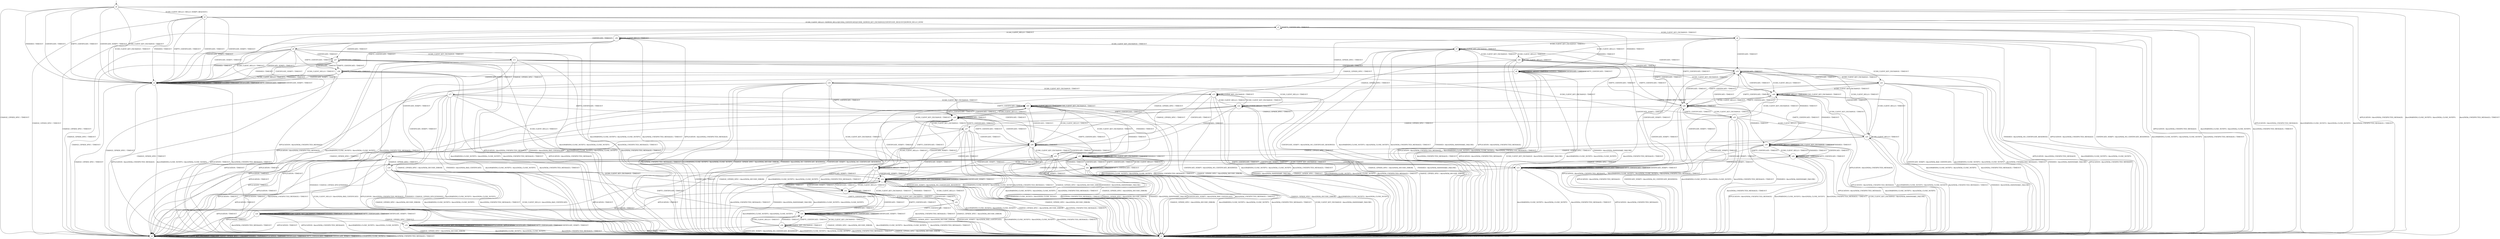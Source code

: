 digraph g {

	s0 [shape="circle" label="s0"];
	s1 [shape="circle" label="s1"];
	s2 [shape="circle" label="s2"];
	s3 [shape="circle" label="s3"];
	s4 [shape="circle" label="s4"];
	s5 [shape="circle" label="s5"];
	s6 [shape="circle" label="s6"];
	s7 [shape="circle" label="s7"];
	s8 [shape="circle" label="s8"];
	s9 [shape="circle" label="s9"];
	s10 [shape="circle" label="s10"];
	s11 [shape="circle" label="s11"];
	s12 [shape="circle" label="s12"];
	s13 [shape="circle" label="s13"];
	s14 [shape="circle" label="s14"];
	s15 [shape="circle" label="s15"];
	s16 [shape="circle" label="s16"];
	s17 [shape="circle" label="s17"];
	s18 [shape="circle" label="s18"];
	s19 [shape="circle" label="s19"];
	s20 [shape="circle" label="s20"];
	s21 [shape="circle" label="s21"];
	s22 [shape="circle" label="s22"];
	s23 [shape="circle" label="s23"];
	s24 [shape="circle" label="s24"];
	s25 [shape="circle" label="s25"];
	s26 [shape="circle" label="s26"];
	s27 [shape="circle" label="s27"];
	s28 [shape="circle" label="s28"];
	s29 [shape="circle" label="s29"];
	s30 [shape="circle" label="s30"];
	s31 [shape="circle" label="s31"];
	s32 [shape="circle" label="s32"];
	s33 [shape="circle" label="s33"];
	s34 [shape="circle" label="s34"];
	s35 [shape="circle" label="s35"];
	s36 [shape="circle" label="s36"];
	s37 [shape="circle" label="s37"];
	s38 [shape="circle" label="s38"];
	s39 [shape="circle" label="s39"];
	s40 [shape="circle" label="s40"];
	s41 [shape="circle" label="s41"];
	s42 [shape="circle" label="s42"];
	s43 [shape="circle" label="s43"];
	s44 [shape="circle" label="s44"];
	s0 -> s3 [label="ECDH_CLIENT_HELLO / HELLO_VERIFY_REQUEST+"];
	s0 -> s2 [label="ECDH_CLIENT_KEY_EXCHANGE / TIMEOUT"];
	s0 -> s4 [label="CHANGE_CIPHER_SPEC / TIMEOUT"];
	s0 -> s2 [label="FINISHED / TIMEOUT"];
	s0 -> s1 [label="APPLICATION / Alert(FATAL,UNEXPECTED_MESSAGE)"];
	s0 -> s2 [label="CERTIFICATE / TIMEOUT"];
	s0 -> s2 [label="EMPTY_CERTIFICATE / TIMEOUT"];
	s0 -> s2 [label="CERTIFICATE_VERIFY / TIMEOUT"];
	s0 -> s1 [label="Alert(WARNING,CLOSE_NOTIFY) / Alert(FATAL,CLOSE_NOTIFY)"];
	s0 -> s1 [label="Alert(FATAL,UNEXPECTED_MESSAGE) / TIMEOUT"];
	s1 -> s1 [label="ECDH_CLIENT_HELLO / SOCKET_CLOSED"];
	s1 -> s1 [label="ECDH_CLIENT_KEY_EXCHANGE / SOCKET_CLOSED"];
	s1 -> s1 [label="CHANGE_CIPHER_SPEC / SOCKET_CLOSED"];
	s1 -> s1 [label="FINISHED / SOCKET_CLOSED"];
	s1 -> s1 [label="APPLICATION / SOCKET_CLOSED"];
	s1 -> s1 [label="CERTIFICATE / SOCKET_CLOSED"];
	s1 -> s1 [label="EMPTY_CERTIFICATE / SOCKET_CLOSED"];
	s1 -> s1 [label="CERTIFICATE_VERIFY / SOCKET_CLOSED"];
	s1 -> s1 [label="Alert(WARNING,CLOSE_NOTIFY) / SOCKET_CLOSED"];
	s1 -> s1 [label="Alert(FATAL,UNEXPECTED_MESSAGE) / SOCKET_CLOSED"];
	s2 -> s2 [label="ECDH_CLIENT_HELLO / TIMEOUT"];
	s2 -> s2 [label="ECDH_CLIENT_KEY_EXCHANGE / TIMEOUT"];
	s2 -> s4 [label="CHANGE_CIPHER_SPEC / TIMEOUT"];
	s2 -> s2 [label="FINISHED / TIMEOUT"];
	s2 -> s1 [label="APPLICATION / Alert(FATAL,UNEXPECTED_MESSAGE)"];
	s2 -> s2 [label="CERTIFICATE / TIMEOUT"];
	s2 -> s2 [label="EMPTY_CERTIFICATE / TIMEOUT"];
	s2 -> s2 [label="CERTIFICATE_VERIFY / TIMEOUT"];
	s2 -> s1 [label="Alert(WARNING,CLOSE_NOTIFY) / Alert(FATAL,CLOSE_NOTIFY)"];
	s2 -> s1 [label="Alert(FATAL,UNEXPECTED_MESSAGE) / TIMEOUT"];
	s3 -> s5 [label="ECDH_CLIENT_HELLO / SERVER_HELLO|ECDSA_CERTIFICATE|ECDHE_SERVER_KEY_EXCHANGE|CERTIFICATE_REQUEST|SERVER_HELLO_DONE"];
	s3 -> s2 [label="ECDH_CLIENT_KEY_EXCHANGE / TIMEOUT"];
	s3 -> s4 [label="CHANGE_CIPHER_SPEC / TIMEOUT"];
	s3 -> s2 [label="FINISHED / TIMEOUT"];
	s3 -> s1 [label="APPLICATION / Alert(FATAL,UNEXPECTED_MESSAGE)"];
	s3 -> s2 [label="CERTIFICATE / TIMEOUT"];
	s3 -> s2 [label="EMPTY_CERTIFICATE / TIMEOUT"];
	s3 -> s2 [label="CERTIFICATE_VERIFY / TIMEOUT"];
	s3 -> s1 [label="Alert(WARNING,CLOSE_NOTIFY) / Alert(FATAL,CLOSE_NOTIFY)"];
	s3 -> s1 [label="Alert(FATAL,UNEXPECTED_MESSAGE) / TIMEOUT"];
	s4 -> s4 [label="ECDH_CLIENT_HELLO / TIMEOUT"];
	s4 -> s4 [label="ECDH_CLIENT_KEY_EXCHANGE / TIMEOUT"];
	s4 -> s4 [label="CHANGE_CIPHER_SPEC / TIMEOUT"];
	s4 -> s4 [label="FINISHED / TIMEOUT"];
	s4 -> s4 [label="APPLICATION / TIMEOUT"];
	s4 -> s4 [label="CERTIFICATE / TIMEOUT"];
	s4 -> s4 [label="EMPTY_CERTIFICATE / TIMEOUT"];
	s4 -> s4 [label="CERTIFICATE_VERIFY / TIMEOUT"];
	s4 -> s4 [label="Alert(WARNING,CLOSE_NOTIFY) / TIMEOUT"];
	s4 -> s4 [label="Alert(FATAL,UNEXPECTED_MESSAGE) / TIMEOUT"];
	s5 -> s36 [label="ECDH_CLIENT_HELLO / TIMEOUT"];
	s5 -> s6 [label="ECDH_CLIENT_KEY_EXCHANGE / TIMEOUT"];
	s5 -> s4 [label="CHANGE_CIPHER_SPEC / TIMEOUT"];
	s5 -> s8 [label="FINISHED / TIMEOUT"];
	s5 -> s1 [label="APPLICATION / Alert(FATAL,UNEXPECTED_MESSAGE)"];
	s5 -> s9 [label="CERTIFICATE / TIMEOUT"];
	s5 -> s5 [label="EMPTY_CERTIFICATE / TIMEOUT"];
	s5 -> s2 [label="CERTIFICATE_VERIFY / TIMEOUT"];
	s5 -> s1 [label="Alert(WARNING,CLOSE_NOTIFY) / Alert(FATAL,CLOSE_NOTIFY)"];
	s5 -> s1 [label="Alert(FATAL,UNEXPECTED_MESSAGE) / TIMEOUT"];
	s6 -> s20 [label="ECDH_CLIENT_HELLO / TIMEOUT"];
	s6 -> s7 [label="ECDH_CLIENT_KEY_EXCHANGE / TIMEOUT"];
	s6 -> s16 [label="CHANGE_CIPHER_SPEC / TIMEOUT"];
	s6 -> s1 [label="FINISHED / Alert(FATAL,NO_CERTIFICATE_RESERVED)"];
	s6 -> s1 [label="APPLICATION / Alert(FATAL,UNEXPECTED_MESSAGE)"];
	s6 -> s10 [label="CERTIFICATE / TIMEOUT"];
	s6 -> s26 [label="EMPTY_CERTIFICATE / TIMEOUT"];
	s6 -> s1 [label="CERTIFICATE_VERIFY / Alert(FATAL,NO_CERTIFICATE_RESERVED)"];
	s6 -> s1 [label="Alert(WARNING,CLOSE_NOTIFY) / Alert(FATAL,CLOSE_NOTIFY)"];
	s6 -> s1 [label="Alert(FATAL,UNEXPECTED_MESSAGE) / TIMEOUT"];
	s7 -> s20 [label="ECDH_CLIENT_HELLO / TIMEOUT"];
	s7 -> s7 [label="ECDH_CLIENT_KEY_EXCHANGE / TIMEOUT"];
	s7 -> s15 [label="CHANGE_CIPHER_SPEC / TIMEOUT"];
	s7 -> s1 [label="FINISHED / Alert(FATAL,HANDSHAKE_FAILURE)"];
	s7 -> s1 [label="APPLICATION / Alert(FATAL,UNEXPECTED_MESSAGE)"];
	s7 -> s10 [label="CERTIFICATE / TIMEOUT"];
	s7 -> s26 [label="EMPTY_CERTIFICATE / TIMEOUT"];
	s7 -> s1 [label="CERTIFICATE_VERIFY / Alert(FATAL,NO_CERTIFICATE_RESERVED)"];
	s7 -> s1 [label="Alert(WARNING,CLOSE_NOTIFY) / Alert(FATAL,CLOSE_NOTIFY)"];
	s7 -> s1 [label="Alert(FATAL,UNEXPECTED_MESSAGE) / TIMEOUT"];
	s8 -> s8 [label="ECDH_CLIENT_HELLO / TIMEOUT"];
	s8 -> s1 [label="ECDH_CLIENT_KEY_EXCHANGE / Alert(FATAL,HANDSHAKE_FAILURE)"];
	s8 -> s4 [label="CHANGE_CIPHER_SPEC / TIMEOUT"];
	s8 -> s8 [label="FINISHED / TIMEOUT"];
	s8 -> s1 [label="APPLICATION / Alert(FATAL,UNEXPECTED_MESSAGE)"];
	s8 -> s8 [label="CERTIFICATE / TIMEOUT"];
	s8 -> s8 [label="EMPTY_CERTIFICATE / TIMEOUT"];
	s8 -> s2 [label="CERTIFICATE_VERIFY / TIMEOUT"];
	s8 -> s1 [label="Alert(WARNING,CLOSE_NOTIFY) / Alert(FATAL,CLOSE_NOTIFY)"];
	s8 -> s1 [label="Alert(FATAL,UNEXPECTED_MESSAGE) / TIMEOUT"];
	s9 -> s2 [label="ECDH_CLIENT_HELLO / TIMEOUT"];
	s9 -> s11 [label="ECDH_CLIENT_KEY_EXCHANGE / TIMEOUT"];
	s9 -> s4 [label="CHANGE_CIPHER_SPEC / TIMEOUT"];
	s9 -> s2 [label="FINISHED / TIMEOUT"];
	s9 -> s1 [label="APPLICATION / Alert(FATAL,UNEXPECTED_MESSAGE)"];
	s9 -> s27 [label="CERTIFICATE / TIMEOUT"];
	s9 -> s38 [label="EMPTY_CERTIFICATE / TIMEOUT"];
	s9 -> s2 [label="CERTIFICATE_VERIFY / TIMEOUT"];
	s9 -> s1 [label="Alert(WARNING,CLOSE_NOTIFY) / Alert(FATAL,CLOSE_NOTIFY)"];
	s9 -> s1 [label="Alert(FATAL,UNEXPECTED_MESSAGE) / TIMEOUT"];
	s10 -> s40 [label="ECDH_CLIENT_HELLO / TIMEOUT"];
	s10 -> s21 [label="ECDH_CLIENT_KEY_EXCHANGE / TIMEOUT"];
	s10 -> s30 [label="CHANGE_CIPHER_SPEC / TIMEOUT"];
	s10 -> s39 [label="FINISHED / TIMEOUT"];
	s10 -> s1 [label="APPLICATION / Alert(FATAL,UNEXPECTED_MESSAGE)"];
	s10 -> s10 [label="CERTIFICATE / TIMEOUT"];
	s10 -> s26 [label="EMPTY_CERTIFICATE / TIMEOUT"];
	s10 -> s13 [label="CERTIFICATE_VERIFY / TIMEOUT"];
	s10 -> s1 [label="Alert(WARNING,CLOSE_NOTIFY) / Alert(FATAL,CLOSE_NOTIFY)"];
	s10 -> s1 [label="Alert(FATAL,UNEXPECTED_MESSAGE) / TIMEOUT"];
	s11 -> s25 [label="ECDH_CLIENT_HELLO / TIMEOUT"];
	s11 -> s40 [label="ECDH_CLIENT_KEY_EXCHANGE / TIMEOUT"];
	s11 -> s17 [label="CHANGE_CIPHER_SPEC / TIMEOUT"];
	s11 -> s1 [label="FINISHED / Alert(FATAL,BAD_CERTIFICATE)"];
	s11 -> s1 [label="APPLICATION / Alert(FATAL,UNEXPECTED_MESSAGE)"];
	s11 -> s10 [label="CERTIFICATE / TIMEOUT"];
	s11 -> s26 [label="EMPTY_CERTIFICATE / TIMEOUT"];
	s11 -> s12 [label="CERTIFICATE_VERIFY / TIMEOUT"];
	s11 -> s1 [label="Alert(WARNING,CLOSE_NOTIFY) / Alert(FATAL,CLOSE_NOTIFY)"];
	s11 -> s1 [label="Alert(FATAL,UNEXPECTED_MESSAGE) / TIMEOUT"];
	s12 -> s1 [label="ECDH_CLIENT_HELLO / Alert(FATAL,BAD_CERTIFICATE)"];
	s12 -> s13 [label="ECDH_CLIENT_KEY_EXCHANGE / TIMEOUT"];
	s12 -> s18 [label="CHANGE_CIPHER_SPEC / TIMEOUT"];
	s12 -> s24 [label="FINISHED / CHANGE_CIPHER_SPEC|FINISHED"];
	s12 -> s1 [label="APPLICATION / Alert(FATAL,UNEXPECTED_MESSAGE)"];
	s12 -> s13 [label="CERTIFICATE / TIMEOUT"];
	s12 -> s13 [label="EMPTY_CERTIFICATE / TIMEOUT"];
	s12 -> s13 [label="CERTIFICATE_VERIFY / TIMEOUT"];
	s12 -> s1 [label="Alert(WARNING,CLOSE_NOTIFY) / Alert(FATAL,CLOSE_NOTIFY)"];
	s12 -> s1 [label="Alert(FATAL,UNEXPECTED_MESSAGE) / TIMEOUT"];
	s13 -> s13 [label="ECDH_CLIENT_HELLO / TIMEOUT"];
	s13 -> s13 [label="ECDH_CLIENT_KEY_EXCHANGE / TIMEOUT"];
	s13 -> s14 [label="CHANGE_CIPHER_SPEC / TIMEOUT"];
	s13 -> s13 [label="FINISHED / TIMEOUT"];
	s13 -> s1 [label="APPLICATION / Alert(FATAL,UNEXPECTED_MESSAGE)"];
	s13 -> s13 [label="CERTIFICATE / TIMEOUT"];
	s13 -> s13 [label="EMPTY_CERTIFICATE / TIMEOUT"];
	s13 -> s13 [label="CERTIFICATE_VERIFY / TIMEOUT"];
	s13 -> s1 [label="Alert(WARNING,CLOSE_NOTIFY) / Alert(FATAL,CLOSE_NOTIFY)"];
	s13 -> s1 [label="Alert(FATAL,UNEXPECTED_MESSAGE) / TIMEOUT"];
	s14 -> s14 [label="ECDH_CLIENT_HELLO / TIMEOUT"];
	s14 -> s14 [label="ECDH_CLIENT_KEY_EXCHANGE / TIMEOUT"];
	s14 -> s1 [label="CHANGE_CIPHER_SPEC / Alert(FATAL,DECODE_ERROR)"];
	s14 -> s14 [label="FINISHED / TIMEOUT"];
	s14 -> s4 [label="APPLICATION / TIMEOUT"];
	s14 -> s31 [label="CERTIFICATE / TIMEOUT"];
	s14 -> s33 [label="EMPTY_CERTIFICATE / TIMEOUT"];
	s14 -> s14 [label="CERTIFICATE_VERIFY / TIMEOUT"];
	s14 -> s1 [label="Alert(WARNING,CLOSE_NOTIFY) / Alert(FATAL,CLOSE_NOTIFY)"];
	s14 -> s1 [label="Alert(FATAL,UNEXPECTED_MESSAGE) / TIMEOUT"];
	s15 -> s22 [label="ECDH_CLIENT_HELLO / TIMEOUT"];
	s15 -> s15 [label="ECDH_CLIENT_KEY_EXCHANGE / TIMEOUT"];
	s15 -> s1 [label="CHANGE_CIPHER_SPEC / Alert(FATAL,DECODE_ERROR)"];
	s15 -> s1 [label="FINISHED / Alert(FATAL,HANDSHAKE_FAILURE)"];
	s15 -> s4 [label="APPLICATION / TIMEOUT"];
	s15 -> s30 [label="CERTIFICATE / TIMEOUT"];
	s15 -> s28 [label="EMPTY_CERTIFICATE / TIMEOUT"];
	s15 -> s1 [label="CERTIFICATE_VERIFY / Alert(FATAL,NO_CERTIFICATE_RESERVED)"];
	s15 -> s1 [label="Alert(WARNING,CLOSE_NOTIFY) / Alert(FATAL,CLOSE_NOTIFY)"];
	s15 -> s1 [label="Alert(FATAL,UNEXPECTED_MESSAGE) / TIMEOUT"];
	s16 -> s22 [label="ECDH_CLIENT_HELLO / TIMEOUT"];
	s16 -> s15 [label="ECDH_CLIENT_KEY_EXCHANGE / TIMEOUT"];
	s16 -> s1 [label="CHANGE_CIPHER_SPEC / Alert(FATAL,DECODE_ERROR)"];
	s16 -> s1 [label="FINISHED / Alert(FATAL,NO_CERTIFICATE_RESERVED)"];
	s16 -> s4 [label="APPLICATION / TIMEOUT"];
	s16 -> s30 [label="CERTIFICATE / TIMEOUT"];
	s16 -> s28 [label="EMPTY_CERTIFICATE / TIMEOUT"];
	s16 -> s1 [label="CERTIFICATE_VERIFY / Alert(FATAL,NO_CERTIFICATE_RESERVED)"];
	s16 -> s1 [label="Alert(WARNING,CLOSE_NOTIFY) / Alert(FATAL,CLOSE_NOTIFY)"];
	s16 -> s1 [label="Alert(FATAL,UNEXPECTED_MESSAGE) / TIMEOUT"];
	s17 -> s29 [label="ECDH_CLIENT_HELLO / TIMEOUT"];
	s17 -> s43 [label="ECDH_CLIENT_KEY_EXCHANGE / TIMEOUT"];
	s17 -> s1 [label="CHANGE_CIPHER_SPEC / Alert(FATAL,DECODE_ERROR)"];
	s17 -> s1 [label="FINISHED / Alert(FATAL,BAD_CERTIFICATE)"];
	s17 -> s4 [label="APPLICATION / TIMEOUT"];
	s17 -> s30 [label="CERTIFICATE / TIMEOUT"];
	s17 -> s28 [label="EMPTY_CERTIFICATE / TIMEOUT"];
	s17 -> s18 [label="CERTIFICATE_VERIFY / TIMEOUT"];
	s17 -> s1 [label="Alert(WARNING,CLOSE_NOTIFY) / Alert(FATAL,CLOSE_NOTIFY)"];
	s17 -> s1 [label="Alert(FATAL,UNEXPECTED_MESSAGE) / TIMEOUT"];
	s18 -> s1 [label="ECDH_CLIENT_HELLO / Alert(FATAL,BAD_CERTIFICATE)"];
	s18 -> s14 [label="ECDH_CLIENT_KEY_EXCHANGE / TIMEOUT"];
	s18 -> s1 [label="CHANGE_CIPHER_SPEC / Alert(FATAL,DECODE_ERROR)"];
	s18 -> s19 [label="FINISHED / CHANGE_CIPHER_SPEC|FINISHED"];
	s18 -> s4 [label="APPLICATION / TIMEOUT"];
	s18 -> s31 [label="CERTIFICATE / TIMEOUT"];
	s18 -> s33 [label="EMPTY_CERTIFICATE / TIMEOUT"];
	s18 -> s14 [label="CERTIFICATE_VERIFY / TIMEOUT"];
	s18 -> s1 [label="Alert(WARNING,CLOSE_NOTIFY) / Alert(FATAL,CLOSE_NOTIFY)"];
	s18 -> s1 [label="Alert(FATAL,UNEXPECTED_MESSAGE) / TIMEOUT"];
	s19 -> s19 [label="ECDH_CLIENT_HELLO / TIMEOUT"];
	s19 -> s19 [label="ECDH_CLIENT_KEY_EXCHANGE / TIMEOUT"];
	s19 -> s1 [label="CHANGE_CIPHER_SPEC / Alert(FATAL,DECODE_ERROR)"];
	s19 -> s19 [label="FINISHED / TIMEOUT"];
	s19 -> s19 [label="APPLICATION / APPLICATION"];
	s19 -> s19 [label="CERTIFICATE / TIMEOUT"];
	s19 -> s19 [label="EMPTY_CERTIFICATE / TIMEOUT"];
	s19 -> s19 [label="CERTIFICATE_VERIFY / TIMEOUT"];
	s19 -> s1 [label="Alert(WARNING,CLOSE_NOTIFY) / Alert(FATAL,CLOSE_NOTIFY)"];
	s19 -> s1 [label="Alert(FATAL,UNEXPECTED_MESSAGE) / TIMEOUT"];
	s20 -> s20 [label="ECDH_CLIENT_HELLO / TIMEOUT"];
	s20 -> s7 [label="ECDH_CLIENT_KEY_EXCHANGE / TIMEOUT"];
	s20 -> s22 [label="CHANGE_CIPHER_SPEC / TIMEOUT"];
	s20 -> s1 [label="FINISHED / Alert(FATAL,HANDSHAKE_FAILURE)"];
	s20 -> s1 [label="APPLICATION / Alert(FATAL,UNEXPECTED_MESSAGE)"];
	s20 -> s10 [label="CERTIFICATE / TIMEOUT"];
	s20 -> s26 [label="EMPTY_CERTIFICATE / TIMEOUT"];
	s20 -> s13 [label="CERTIFICATE_VERIFY / TIMEOUT"];
	s20 -> s1 [label="Alert(WARNING,CLOSE_NOTIFY) / Alert(FATAL,CLOSE_NOTIFY)"];
	s20 -> s1 [label="Alert(FATAL,UNEXPECTED_MESSAGE) / TIMEOUT"];
	s21 -> s25 [label="ECDH_CLIENT_HELLO / TIMEOUT"];
	s21 -> s40 [label="ECDH_CLIENT_KEY_EXCHANGE / TIMEOUT"];
	s21 -> s23 [label="CHANGE_CIPHER_SPEC / TIMEOUT"];
	s21 -> s1 [label="FINISHED / Alert(FATAL,HANDSHAKE_FAILURE)"];
	s21 -> s1 [label="APPLICATION / Alert(FATAL,UNEXPECTED_MESSAGE)"];
	s21 -> s10 [label="CERTIFICATE / TIMEOUT"];
	s21 -> s26 [label="EMPTY_CERTIFICATE / TIMEOUT"];
	s21 -> s1 [label="CERTIFICATE_VERIFY / Alert(FATAL,BAD_CERTIFICATE)"];
	s21 -> s1 [label="Alert(WARNING,CLOSE_NOTIFY) / Alert(FATAL,CLOSE_NOTIFY)"];
	s21 -> s1 [label="Alert(FATAL,UNEXPECTED_MESSAGE) / TIMEOUT"];
	s22 -> s22 [label="ECDH_CLIENT_HELLO / TIMEOUT"];
	s22 -> s15 [label="ECDH_CLIENT_KEY_EXCHANGE / TIMEOUT"];
	s22 -> s1 [label="CHANGE_CIPHER_SPEC / Alert(FATAL,DECODE_ERROR)"];
	s22 -> s1 [label="FINISHED / Alert(FATAL,HANDSHAKE_FAILURE)"];
	s22 -> s4 [label="APPLICATION / TIMEOUT"];
	s22 -> s30 [label="CERTIFICATE / TIMEOUT"];
	s22 -> s28 [label="EMPTY_CERTIFICATE / TIMEOUT"];
	s22 -> s33 [label="CERTIFICATE_VERIFY / TIMEOUT"];
	s22 -> s1 [label="Alert(WARNING,CLOSE_NOTIFY) / Alert(FATAL,CLOSE_NOTIFY)"];
	s22 -> s1 [label="Alert(FATAL,UNEXPECTED_MESSAGE) / TIMEOUT"];
	s23 -> s29 [label="ECDH_CLIENT_HELLO / TIMEOUT"];
	s23 -> s43 [label="ECDH_CLIENT_KEY_EXCHANGE / TIMEOUT"];
	s23 -> s1 [label="CHANGE_CIPHER_SPEC / Alert(FATAL,DECODE_ERROR)"];
	s23 -> s1 [label="FINISHED / Alert(FATAL,HANDSHAKE_FAILURE)"];
	s23 -> s4 [label="APPLICATION / TIMEOUT"];
	s23 -> s30 [label="CERTIFICATE / TIMEOUT"];
	s23 -> s28 [label="EMPTY_CERTIFICATE / TIMEOUT"];
	s23 -> s1 [label="CERTIFICATE_VERIFY / Alert(FATAL,BAD_CERTIFICATE)"];
	s23 -> s1 [label="Alert(WARNING,CLOSE_NOTIFY) / Alert(FATAL,CLOSE_NOTIFY)"];
	s23 -> s1 [label="Alert(FATAL,UNEXPECTED_MESSAGE) / TIMEOUT"];
	s24 -> s24 [label="ECDH_CLIENT_HELLO / TIMEOUT"];
	s24 -> s24 [label="ECDH_CLIENT_KEY_EXCHANGE / TIMEOUT"];
	s24 -> s19 [label="CHANGE_CIPHER_SPEC / TIMEOUT"];
	s24 -> s24 [label="FINISHED / TIMEOUT"];
	s24 -> s1 [label="APPLICATION / Alert(FATAL,UNEXPECTED_MESSAGE)"];
	s24 -> s24 [label="CERTIFICATE / TIMEOUT"];
	s24 -> s24 [label="EMPTY_CERTIFICATE / TIMEOUT"];
	s24 -> s24 [label="CERTIFICATE_VERIFY / TIMEOUT"];
	s24 -> s1 [label="Alert(WARNING,CLOSE_NOTIFY) / Alert(FATAL,CLOSE_NOTIFY)"];
	s24 -> s1 [label="Alert(FATAL,UNEXPECTED_MESSAGE) / TIMEOUT"];
	s25 -> s25 [label="ECDH_CLIENT_HELLO / TIMEOUT"];
	s25 -> s40 [label="ECDH_CLIENT_KEY_EXCHANGE / TIMEOUT"];
	s25 -> s29 [label="CHANGE_CIPHER_SPEC / TIMEOUT"];
	s25 -> s1 [label="FINISHED / Alert(FATAL,HANDSHAKE_FAILURE)"];
	s25 -> s1 [label="APPLICATION / Alert(FATAL,UNEXPECTED_MESSAGE)"];
	s25 -> s10 [label="CERTIFICATE / TIMEOUT"];
	s25 -> s26 [label="EMPTY_CERTIFICATE / TIMEOUT"];
	s25 -> s13 [label="CERTIFICATE_VERIFY / TIMEOUT"];
	s25 -> s1 [label="Alert(WARNING,CLOSE_NOTIFY) / Alert(FATAL,CLOSE_NOTIFY)"];
	s25 -> s1 [label="Alert(FATAL,UNEXPECTED_MESSAGE) / TIMEOUT"];
	s26 -> s40 [label="ECDH_CLIENT_HELLO / TIMEOUT"];
	s26 -> s35 [label="ECDH_CLIENT_KEY_EXCHANGE / TIMEOUT"];
	s26 -> s28 [label="CHANGE_CIPHER_SPEC / TIMEOUT"];
	s26 -> s39 [label="FINISHED / TIMEOUT"];
	s26 -> s1 [label="APPLICATION / Alert(FATAL,UNEXPECTED_MESSAGE)"];
	s26 -> s10 [label="CERTIFICATE / TIMEOUT"];
	s26 -> s26 [label="EMPTY_CERTIFICATE / TIMEOUT"];
	s26 -> s13 [label="CERTIFICATE_VERIFY / TIMEOUT"];
	s26 -> s1 [label="Alert(WARNING,CLOSE_NOTIFY) / Alert(FATAL,CLOSE_NOTIFY)"];
	s26 -> s1 [label="Alert(FATAL,UNEXPECTED_MESSAGE) / TIMEOUT"];
	s27 -> s2 [label="ECDH_CLIENT_HELLO / TIMEOUT"];
	s27 -> s21 [label="ECDH_CLIENT_KEY_EXCHANGE / TIMEOUT"];
	s27 -> s4 [label="CHANGE_CIPHER_SPEC / TIMEOUT"];
	s27 -> s2 [label="FINISHED / TIMEOUT"];
	s27 -> s1 [label="APPLICATION / Alert(FATAL,UNEXPECTED_MESSAGE)"];
	s27 -> s27 [label="CERTIFICATE / TIMEOUT"];
	s27 -> s38 [label="EMPTY_CERTIFICATE / TIMEOUT"];
	s27 -> s2 [label="CERTIFICATE_VERIFY / TIMEOUT"];
	s27 -> s1 [label="Alert(WARNING,CLOSE_NOTIFY) / Alert(FATAL,CLOSE_NOTIFY)"];
	s27 -> s1 [label="Alert(FATAL,UNEXPECTED_MESSAGE) / TIMEOUT"];
	s28 -> s43 [label="ECDH_CLIENT_HELLO / TIMEOUT"];
	s28 -> s37 [label="ECDH_CLIENT_KEY_EXCHANGE / TIMEOUT"];
	s28 -> s1 [label="CHANGE_CIPHER_SPEC / Alert(FATAL,DECODE_ERROR)"];
	s28 -> s41 [label="FINISHED / TIMEOUT"];
	s28 -> s4 [label="APPLICATION / TIMEOUT"];
	s28 -> s30 [label="CERTIFICATE / TIMEOUT"];
	s28 -> s28 [label="EMPTY_CERTIFICATE / TIMEOUT"];
	s28 -> s14 [label="CERTIFICATE_VERIFY / TIMEOUT"];
	s28 -> s1 [label="Alert(WARNING,CLOSE_NOTIFY) / Alert(FATAL,CLOSE_NOTIFY)"];
	s28 -> s1 [label="Alert(FATAL,UNEXPECTED_MESSAGE) / TIMEOUT"];
	s29 -> s29 [label="ECDH_CLIENT_HELLO / TIMEOUT"];
	s29 -> s43 [label="ECDH_CLIENT_KEY_EXCHANGE / TIMEOUT"];
	s29 -> s1 [label="CHANGE_CIPHER_SPEC / Alert(FATAL,DECODE_ERROR)"];
	s29 -> s1 [label="FINISHED / Alert(FATAL,HANDSHAKE_FAILURE)"];
	s29 -> s4 [label="APPLICATION / TIMEOUT"];
	s29 -> s30 [label="CERTIFICATE / TIMEOUT"];
	s29 -> s28 [label="EMPTY_CERTIFICATE / TIMEOUT"];
	s29 -> s14 [label="CERTIFICATE_VERIFY / TIMEOUT"];
	s29 -> s1 [label="Alert(WARNING,CLOSE_NOTIFY) / Alert(FATAL,CLOSE_NOTIFY)"];
	s29 -> s1 [label="Alert(FATAL,UNEXPECTED_MESSAGE) / TIMEOUT"];
	s30 -> s43 [label="ECDH_CLIENT_HELLO / TIMEOUT"];
	s30 -> s23 [label="ECDH_CLIENT_KEY_EXCHANGE / TIMEOUT"];
	s30 -> s1 [label="CHANGE_CIPHER_SPEC / Alert(FATAL,DECODE_ERROR)"];
	s30 -> s41 [label="FINISHED / TIMEOUT"];
	s30 -> s4 [label="APPLICATION / TIMEOUT"];
	s30 -> s30 [label="CERTIFICATE / TIMEOUT"];
	s30 -> s28 [label="EMPTY_CERTIFICATE / TIMEOUT"];
	s30 -> s14 [label="CERTIFICATE_VERIFY / TIMEOUT"];
	s30 -> s1 [label="Alert(WARNING,CLOSE_NOTIFY) / Alert(FATAL,CLOSE_NOTIFY)"];
	s30 -> s1 [label="Alert(FATAL,UNEXPECTED_MESSAGE) / TIMEOUT"];
	s31 -> s14 [label="ECDH_CLIENT_HELLO / TIMEOUT"];
	s31 -> s32 [label="ECDH_CLIENT_KEY_EXCHANGE / TIMEOUT"];
	s31 -> s1 [label="CHANGE_CIPHER_SPEC / Alert(FATAL,DECODE_ERROR)"];
	s31 -> s14 [label="FINISHED / TIMEOUT"];
	s31 -> s4 [label="APPLICATION / TIMEOUT"];
	s31 -> s31 [label="CERTIFICATE / TIMEOUT"];
	s31 -> s33 [label="EMPTY_CERTIFICATE / TIMEOUT"];
	s31 -> s14 [label="CERTIFICATE_VERIFY / TIMEOUT"];
	s31 -> s1 [label="Alert(WARNING,CLOSE_NOTIFY) / Alert(FATAL,CLOSE_NOTIFY)"];
	s31 -> s1 [label="Alert(FATAL,UNEXPECTED_MESSAGE) / TIMEOUT"];
	s32 -> s14 [label="ECDH_CLIENT_HELLO / TIMEOUT"];
	s32 -> s14 [label="ECDH_CLIENT_KEY_EXCHANGE / TIMEOUT"];
	s32 -> s1 [label="CHANGE_CIPHER_SPEC / Alert(FATAL,DECODE_ERROR)"];
	s32 -> s14 [label="FINISHED / TIMEOUT"];
	s32 -> s4 [label="APPLICATION / TIMEOUT"];
	s32 -> s31 [label="CERTIFICATE / TIMEOUT"];
	s32 -> s33 [label="EMPTY_CERTIFICATE / TIMEOUT"];
	s32 -> s1 [label="CERTIFICATE_VERIFY / Alert(FATAL,BAD_CERTIFICATE)"];
	s32 -> s1 [label="Alert(WARNING,CLOSE_NOTIFY) / Alert(FATAL,CLOSE_NOTIFY)"];
	s32 -> s1 [label="Alert(FATAL,UNEXPECTED_MESSAGE) / TIMEOUT"];
	s33 -> s33 [label="ECDH_CLIENT_HELLO / TIMEOUT"];
	s33 -> s34 [label="ECDH_CLIENT_KEY_EXCHANGE / TIMEOUT"];
	s33 -> s1 [label="CHANGE_CIPHER_SPEC / Alert(FATAL,DECODE_ERROR)"];
	s33 -> s33 [label="FINISHED / TIMEOUT"];
	s33 -> s4 [label="APPLICATION / TIMEOUT"];
	s33 -> s31 [label="CERTIFICATE / TIMEOUT"];
	s33 -> s33 [label="EMPTY_CERTIFICATE / TIMEOUT"];
	s33 -> s33 [label="CERTIFICATE_VERIFY / TIMEOUT"];
	s33 -> s1 [label="Alert(WARNING,CLOSE_NOTIFY) / Alert(FATAL,CLOSE_NOTIFY)"];
	s33 -> s1 [label="Alert(FATAL,UNEXPECTED_MESSAGE) / TIMEOUT"];
	s34 -> s33 [label="ECDH_CLIENT_HELLO / TIMEOUT"];
	s34 -> s34 [label="ECDH_CLIENT_KEY_EXCHANGE / TIMEOUT"];
	s34 -> s1 [label="CHANGE_CIPHER_SPEC / Alert(FATAL,DECODE_ERROR)"];
	s34 -> s33 [label="FINISHED / TIMEOUT"];
	s34 -> s4 [label="APPLICATION / TIMEOUT"];
	s34 -> s31 [label="CERTIFICATE / TIMEOUT"];
	s34 -> s33 [label="EMPTY_CERTIFICATE / TIMEOUT"];
	s34 -> s1 [label="CERTIFICATE_VERIFY / Alert(FATAL,NO_CERTIFICATE_RESERVED)"];
	s34 -> s1 [label="Alert(WARNING,CLOSE_NOTIFY) / Alert(FATAL,CLOSE_NOTIFY)"];
	s34 -> s1 [label="Alert(FATAL,UNEXPECTED_MESSAGE) / TIMEOUT"];
	s35 -> s25 [label="ECDH_CLIENT_HELLO / TIMEOUT"];
	s35 -> s40 [label="ECDH_CLIENT_KEY_EXCHANGE / TIMEOUT"];
	s35 -> s37 [label="CHANGE_CIPHER_SPEC / TIMEOUT"];
	s35 -> s1 [label="FINISHED / Alert(FATAL,HANDSHAKE_FAILURE)"];
	s35 -> s1 [label="APPLICATION / Alert(FATAL,UNEXPECTED_MESSAGE)"];
	s35 -> s10 [label="CERTIFICATE / TIMEOUT"];
	s35 -> s26 [label="EMPTY_CERTIFICATE / TIMEOUT"];
	s35 -> s1 [label="CERTIFICATE_VERIFY / Alert(FATAL,NO_CERTIFICATE_RESERVED)"];
	s35 -> s1 [label="Alert(WARNING,CLOSE_NOTIFY) / Alert(FATAL,CLOSE_NOTIFY)"];
	s35 -> s1 [label="Alert(FATAL,UNEXPECTED_MESSAGE) / TIMEOUT"];
	s36 -> s36 [label="ECDH_CLIENT_HELLO / TIMEOUT"];
	s36 -> s7 [label="ECDH_CLIENT_KEY_EXCHANGE / TIMEOUT"];
	s36 -> s4 [label="CHANGE_CIPHER_SPEC / TIMEOUT"];
	s36 -> s8 [label="FINISHED / TIMEOUT"];
	s36 -> s1 [label="APPLICATION / Alert(FATAL,UNEXPECTED_MESSAGE)"];
	s36 -> s27 [label="CERTIFICATE / TIMEOUT"];
	s36 -> s38 [label="EMPTY_CERTIFICATE / TIMEOUT"];
	s36 -> s2 [label="CERTIFICATE_VERIFY / TIMEOUT"];
	s36 -> s1 [label="Alert(WARNING,CLOSE_NOTIFY) / Alert(FATAL,CLOSE_NOTIFY)"];
	s36 -> s1 [label="Alert(FATAL,UNEXPECTED_MESSAGE) / TIMEOUT"];
	s37 -> s29 [label="ECDH_CLIENT_HELLO / TIMEOUT"];
	s37 -> s43 [label="ECDH_CLIENT_KEY_EXCHANGE / TIMEOUT"];
	s37 -> s1 [label="CHANGE_CIPHER_SPEC / Alert(FATAL,DECODE_ERROR)"];
	s37 -> s1 [label="FINISHED / Alert(FATAL,HANDSHAKE_FAILURE)"];
	s37 -> s4 [label="APPLICATION / TIMEOUT"];
	s37 -> s30 [label="CERTIFICATE / TIMEOUT"];
	s37 -> s28 [label="EMPTY_CERTIFICATE / TIMEOUT"];
	s37 -> s1 [label="CERTIFICATE_VERIFY / Alert(FATAL,NO_CERTIFICATE_RESERVED)"];
	s37 -> s1 [label="Alert(WARNING,CLOSE_NOTIFY) / Alert(FATAL,CLOSE_NOTIFY)"];
	s37 -> s1 [label="Alert(FATAL,UNEXPECTED_MESSAGE) / TIMEOUT"];
	s38 -> s2 [label="ECDH_CLIENT_HELLO / TIMEOUT"];
	s38 -> s35 [label="ECDH_CLIENT_KEY_EXCHANGE / TIMEOUT"];
	s38 -> s4 [label="CHANGE_CIPHER_SPEC / TIMEOUT"];
	s38 -> s2 [label="FINISHED / TIMEOUT"];
	s38 -> s1 [label="APPLICATION / Alert(FATAL,UNEXPECTED_MESSAGE)"];
	s38 -> s27 [label="CERTIFICATE / TIMEOUT"];
	s38 -> s38 [label="EMPTY_CERTIFICATE / TIMEOUT"];
	s38 -> s2 [label="CERTIFICATE_VERIFY / TIMEOUT"];
	s38 -> s1 [label="Alert(WARNING,CLOSE_NOTIFY) / Alert(FATAL,CLOSE_NOTIFY)"];
	s38 -> s1 [label="Alert(FATAL,UNEXPECTED_MESSAGE) / TIMEOUT"];
	s39 -> s39 [label="ECDH_CLIENT_HELLO / TIMEOUT"];
	s39 -> s39 [label="ECDH_CLIENT_KEY_EXCHANGE / TIMEOUT"];
	s39 -> s41 [label="CHANGE_CIPHER_SPEC / TIMEOUT"];
	s39 -> s39 [label="FINISHED / TIMEOUT"];
	s39 -> s1 [label="APPLICATION / Alert(FATAL,UNEXPECTED_MESSAGE)"];
	s39 -> s44 [label="CERTIFICATE / TIMEOUT"];
	s39 -> s44 [label="EMPTY_CERTIFICATE / TIMEOUT"];
	s39 -> s13 [label="CERTIFICATE_VERIFY / TIMEOUT"];
	s39 -> s1 [label="Alert(WARNING,CLOSE_NOTIFY) / Alert(FATAL,CLOSE_NOTIFY)"];
	s39 -> s1 [label="Alert(FATAL,UNEXPECTED_MESSAGE) / TIMEOUT"];
	s40 -> s40 [label="ECDH_CLIENT_HELLO / TIMEOUT"];
	s40 -> s40 [label="ECDH_CLIENT_KEY_EXCHANGE / TIMEOUT"];
	s40 -> s43 [label="CHANGE_CIPHER_SPEC / TIMEOUT"];
	s40 -> s39 [label="FINISHED / TIMEOUT"];
	s40 -> s1 [label="APPLICATION / Alert(FATAL,UNEXPECTED_MESSAGE)"];
	s40 -> s10 [label="CERTIFICATE / TIMEOUT"];
	s40 -> s26 [label="EMPTY_CERTIFICATE / TIMEOUT"];
	s40 -> s13 [label="CERTIFICATE_VERIFY / TIMEOUT"];
	s40 -> s1 [label="Alert(WARNING,CLOSE_NOTIFY) / Alert(FATAL,CLOSE_NOTIFY)"];
	s40 -> s1 [label="Alert(FATAL,UNEXPECTED_MESSAGE) / TIMEOUT"];
	s41 -> s41 [label="ECDH_CLIENT_HELLO / TIMEOUT"];
	s41 -> s41 [label="ECDH_CLIENT_KEY_EXCHANGE / TIMEOUT"];
	s41 -> s1 [label="CHANGE_CIPHER_SPEC / Alert(FATAL,DECODE_ERROR)"];
	s41 -> s41 [label="FINISHED / TIMEOUT"];
	s41 -> s4 [label="APPLICATION / TIMEOUT"];
	s41 -> s42 [label="CERTIFICATE / TIMEOUT"];
	s41 -> s42 [label="EMPTY_CERTIFICATE / TIMEOUT"];
	s41 -> s14 [label="CERTIFICATE_VERIFY / TIMEOUT"];
	s41 -> s1 [label="Alert(WARNING,CLOSE_NOTIFY) / Alert(FATAL,CLOSE_NOTIFY)"];
	s41 -> s1 [label="Alert(FATAL,UNEXPECTED_MESSAGE) / TIMEOUT"];
	s42 -> s41 [label="ECDH_CLIENT_HELLO / TIMEOUT"];
	s42 -> s1 [label="ECDH_CLIENT_KEY_EXCHANGE / Alert(FATAL,HANDSHAKE_FAILURE)"];
	s42 -> s1 [label="CHANGE_CIPHER_SPEC / Alert(FATAL,DECODE_ERROR)"];
	s42 -> s41 [label="FINISHED / TIMEOUT"];
	s42 -> s4 [label="APPLICATION / TIMEOUT"];
	s42 -> s42 [label="CERTIFICATE / TIMEOUT"];
	s42 -> s42 [label="EMPTY_CERTIFICATE / TIMEOUT"];
	s42 -> s14 [label="CERTIFICATE_VERIFY / TIMEOUT"];
	s42 -> s1 [label="Alert(WARNING,CLOSE_NOTIFY) / Alert(FATAL,CLOSE_NOTIFY)"];
	s42 -> s1 [label="Alert(FATAL,UNEXPECTED_MESSAGE) / TIMEOUT"];
	s43 -> s43 [label="ECDH_CLIENT_HELLO / TIMEOUT"];
	s43 -> s43 [label="ECDH_CLIENT_KEY_EXCHANGE / TIMEOUT"];
	s43 -> s1 [label="CHANGE_CIPHER_SPEC / Alert(FATAL,DECODE_ERROR)"];
	s43 -> s41 [label="FINISHED / TIMEOUT"];
	s43 -> s4 [label="APPLICATION / TIMEOUT"];
	s43 -> s30 [label="CERTIFICATE / TIMEOUT"];
	s43 -> s28 [label="EMPTY_CERTIFICATE / TIMEOUT"];
	s43 -> s14 [label="CERTIFICATE_VERIFY / TIMEOUT"];
	s43 -> s1 [label="Alert(WARNING,CLOSE_NOTIFY) / Alert(FATAL,CLOSE_NOTIFY)"];
	s43 -> s1 [label="Alert(FATAL,UNEXPECTED_MESSAGE) / TIMEOUT"];
	s44 -> s39 [label="ECDH_CLIENT_HELLO / TIMEOUT"];
	s44 -> s1 [label="ECDH_CLIENT_KEY_EXCHANGE / Alert(FATAL,HANDSHAKE_FAILURE)"];
	s44 -> s42 [label="CHANGE_CIPHER_SPEC / TIMEOUT"];
	s44 -> s39 [label="FINISHED / TIMEOUT"];
	s44 -> s1 [label="APPLICATION / Alert(FATAL,UNEXPECTED_MESSAGE)"];
	s44 -> s44 [label="CERTIFICATE / TIMEOUT"];
	s44 -> s44 [label="EMPTY_CERTIFICATE / TIMEOUT"];
	s44 -> s13 [label="CERTIFICATE_VERIFY / TIMEOUT"];
	s44 -> s1 [label="Alert(WARNING,CLOSE_NOTIFY) / Alert(FATAL,CLOSE_NOTIFY)"];
	s44 -> s1 [label="Alert(FATAL,UNEXPECTED_MESSAGE) / TIMEOUT"];

__start0 [label="" shape="none" width="0" height="0"];
__start0 -> s0;

}
